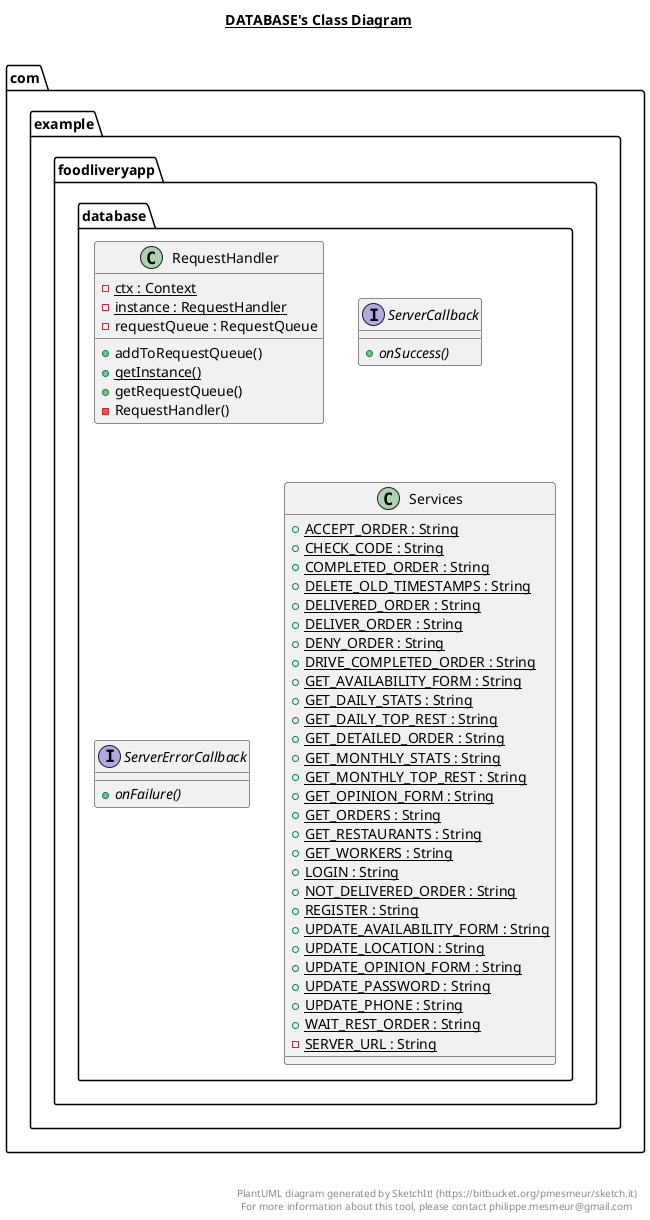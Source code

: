 @startuml

title __DATABASE's Class Diagram__\n

  namespace com.example.foodliveryapp {
    namespace database {
      class com.example.foodliveryapp.database.RequestHandler {
          {static} - ctx : Context
          {static} - instance : RequestHandler
          - requestQueue : RequestQueue
          + addToRequestQueue()
          {static} + getInstance()
          + getRequestQueue()
          - RequestHandler()
      }
    }
  }
  

  namespace com.example.foodliveryapp {
    namespace database {
      interface com.example.foodliveryapp.database.ServerCallback {
          {abstract} + onSuccess()
      }
    }
  }
  

  namespace com.example.foodliveryapp {
    namespace database {
      interface com.example.foodliveryapp.database.ServerErrorCallback {
          {abstract} + onFailure()
      }
    }
  }
  

  namespace com.example.foodliveryapp {
    namespace database {
      class com.example.foodliveryapp.database.Services {
          {static} + ACCEPT_ORDER : String
          {static} + CHECK_CODE : String
          {static} + COMPLETED_ORDER : String
          {static} + DELETE_OLD_TIMESTAMPS : String
          {static} + DELIVERED_ORDER : String
          {static} + DELIVER_ORDER : String
          {static} + DENY_ORDER : String
          {static} + DRIVE_COMPLETED_ORDER : String
          {static} + GET_AVAILABILITY_FORM : String
          {static} + GET_DAILY_STATS : String
          {static} + GET_DAILY_TOP_REST : String
          {static} + GET_DETAILED_ORDER : String
          {static} + GET_MONTHLY_STATS : String
          {static} + GET_MONTHLY_TOP_REST : String
          {static} + GET_OPINION_FORM : String
          {static} + GET_ORDERS : String
          {static} + GET_RESTAURANTS : String
          {static} + GET_WORKERS : String
          {static} + LOGIN : String
          {static} + NOT_DELIVERED_ORDER : String
          {static} + REGISTER : String
          {static} + UPDATE_AVAILABILITY_FORM : String
          {static} + UPDATE_LOCATION : String
          {static} + UPDATE_OPINION_FORM : String
          {static} + UPDATE_PASSWORD : String
          {static} + UPDATE_PHONE : String
          {static} + WAIT_REST_ORDER : String
          {static} - SERVER_URL : String
      }
    }
  }
  



right footer


PlantUML diagram generated by SketchIt! (https://bitbucket.org/pmesmeur/sketch.it)
For more information about this tool, please contact philippe.mesmeur@gmail.com
endfooter

@enduml
